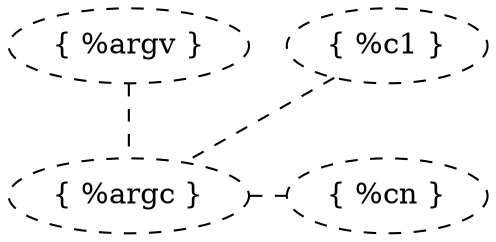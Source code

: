 graph G {
  fontname="monospace"
  "{ %argc }"[style=dashed];
  "{ %argv }"[style=dashed];
  "{ %c1 }" [style=dashed];
  "{ %cn }" [style=dashed];


  "{ %argv }" -- "{ %argc }"[style=dashed];
  "{ %c1 }" -- "{ %argc }" [style=dashed];
    {rank=same; "{ %argc }" -- "{ %cn }" [style=dashed]}
  
  edge [style=invis]
  "{ %argv }" -- "{ %cn }";
    {rank=same; "{ %argv }" -- "{ %c1 }";}
  }
